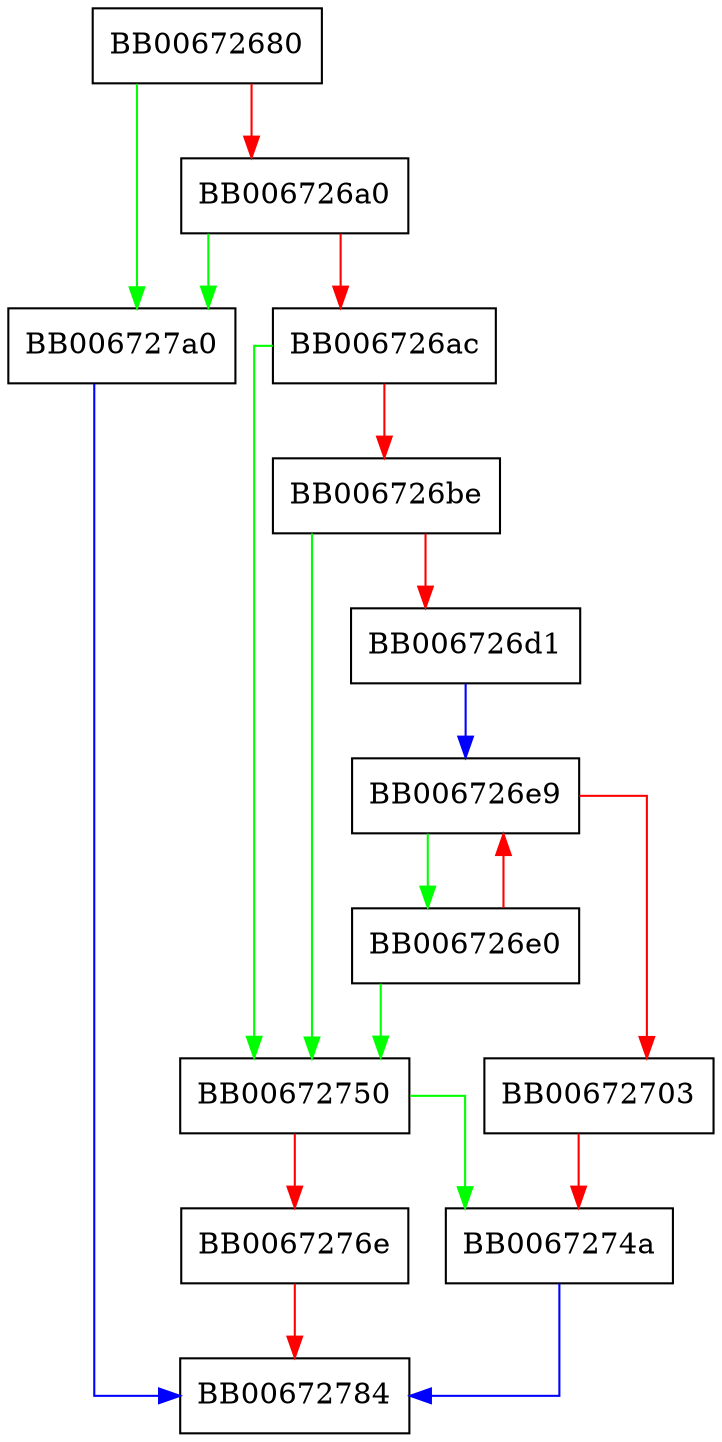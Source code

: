 digraph X509at_add1_attr_by_OBJ {
  node [shape="box"];
  graph [splines=ortho];
  BB00672680 -> BB006727a0 [color="green"];
  BB00672680 -> BB006726a0 [color="red"];
  BB006726a0 -> BB006727a0 [color="green"];
  BB006726a0 -> BB006726ac [color="red"];
  BB006726ac -> BB00672750 [color="green"];
  BB006726ac -> BB006726be [color="red"];
  BB006726be -> BB00672750 [color="green"];
  BB006726be -> BB006726d1 [color="red"];
  BB006726d1 -> BB006726e9 [color="blue"];
  BB006726e0 -> BB00672750 [color="green"];
  BB006726e0 -> BB006726e9 [color="red"];
  BB006726e9 -> BB006726e0 [color="green"];
  BB006726e9 -> BB00672703 [color="red"];
  BB00672703 -> BB0067274a [color="red"];
  BB0067274a -> BB00672784 [color="blue"];
  BB00672750 -> BB0067274a [color="green"];
  BB00672750 -> BB0067276e [color="red"];
  BB0067276e -> BB00672784 [color="red"];
  BB006727a0 -> BB00672784 [color="blue"];
}